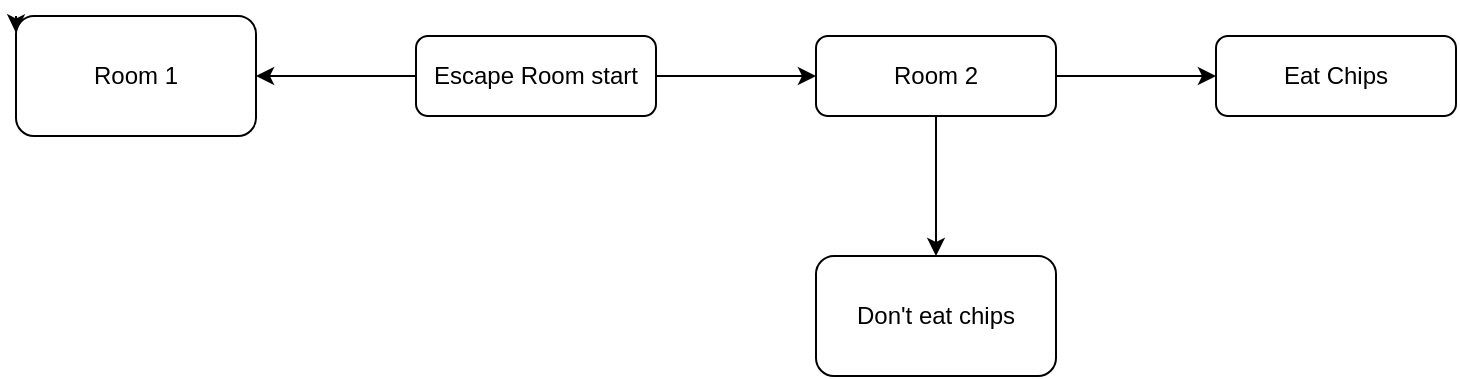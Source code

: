 <mxfile version="15.7.1" type="github">
  <diagram id="C5RBs43oDa-KdzZeNtuy" name="Page-1">
    <mxGraphModel dx="1695" dy="474" grid="1" gridSize="10" guides="1" tooltips="1" connect="1" arrows="1" fold="1" page="1" pageScale="1" pageWidth="827" pageHeight="1169" math="0" shadow="0">
      <root>
        <mxCell id="WIyWlLk6GJQsqaUBKTNV-0" />
        <mxCell id="WIyWlLk6GJQsqaUBKTNV-1" parent="WIyWlLk6GJQsqaUBKTNV-0" />
        <mxCell id="fnz_gpP_ahzdIGd_OYGO-3" value="" style="edgeStyle=orthogonalEdgeStyle;rounded=0;orthogonalLoop=1;jettySize=auto;html=1;" edge="1" parent="WIyWlLk6GJQsqaUBKTNV-1" source="WIyWlLk6GJQsqaUBKTNV-3" target="fnz_gpP_ahzdIGd_OYGO-2">
          <mxGeometry relative="1" as="geometry" />
        </mxCell>
        <mxCell id="fnz_gpP_ahzdIGd_OYGO-6" value="" style="edgeStyle=orthogonalEdgeStyle;rounded=0;orthogonalLoop=1;jettySize=auto;html=1;" edge="1" parent="WIyWlLk6GJQsqaUBKTNV-1" source="WIyWlLk6GJQsqaUBKTNV-3" target="fnz_gpP_ahzdIGd_OYGO-5">
          <mxGeometry relative="1" as="geometry" />
        </mxCell>
        <mxCell id="WIyWlLk6GJQsqaUBKTNV-3" value="Escape Room start" style="rounded=1;whiteSpace=wrap;html=1;fontSize=12;glass=0;strokeWidth=1;shadow=0;" parent="WIyWlLk6GJQsqaUBKTNV-1" vertex="1">
          <mxGeometry x="160" y="80" width="120" height="40" as="geometry" />
        </mxCell>
        <mxCell id="fnz_gpP_ahzdIGd_OYGO-2" value="Room 1" style="whiteSpace=wrap;html=1;rounded=1;shadow=0;strokeWidth=1;glass=0;" vertex="1" parent="WIyWlLk6GJQsqaUBKTNV-1">
          <mxGeometry x="-40" y="70" width="120" height="60" as="geometry" />
        </mxCell>
        <mxCell id="fnz_gpP_ahzdIGd_OYGO-10" value="" style="edgeStyle=orthogonalEdgeStyle;rounded=0;orthogonalLoop=1;jettySize=auto;html=1;" edge="1" parent="WIyWlLk6GJQsqaUBKTNV-1" source="fnz_gpP_ahzdIGd_OYGO-5" target="fnz_gpP_ahzdIGd_OYGO-9">
          <mxGeometry relative="1" as="geometry" />
        </mxCell>
        <mxCell id="fnz_gpP_ahzdIGd_OYGO-13" value="" style="edgeStyle=orthogonalEdgeStyle;rounded=0;orthogonalLoop=1;jettySize=auto;html=1;" edge="1" parent="WIyWlLk6GJQsqaUBKTNV-1" source="fnz_gpP_ahzdIGd_OYGO-5" target="fnz_gpP_ahzdIGd_OYGO-12">
          <mxGeometry relative="1" as="geometry" />
        </mxCell>
        <mxCell id="fnz_gpP_ahzdIGd_OYGO-5" value="Room 2" style="rounded=1;whiteSpace=wrap;html=1;fontSize=12;glass=0;strokeWidth=1;shadow=0;" vertex="1" parent="WIyWlLk6GJQsqaUBKTNV-1">
          <mxGeometry x="360" y="80" width="120" height="40" as="geometry" />
        </mxCell>
        <mxCell id="fnz_gpP_ahzdIGd_OYGO-7" style="edgeStyle=orthogonalEdgeStyle;rounded=0;orthogonalLoop=1;jettySize=auto;html=1;exitX=0;exitY=0;exitDx=0;exitDy=0;entryX=-0.001;entryY=0.137;entryDx=0;entryDy=0;entryPerimeter=0;" edge="1" parent="WIyWlLk6GJQsqaUBKTNV-1" source="fnz_gpP_ahzdIGd_OYGO-2" target="fnz_gpP_ahzdIGd_OYGO-2">
          <mxGeometry relative="1" as="geometry" />
        </mxCell>
        <mxCell id="fnz_gpP_ahzdIGd_OYGO-9" value="Eat Chips" style="rounded=1;whiteSpace=wrap;html=1;fontSize=12;glass=0;strokeWidth=1;shadow=0;" vertex="1" parent="WIyWlLk6GJQsqaUBKTNV-1">
          <mxGeometry x="560" y="80" width="120" height="40" as="geometry" />
        </mxCell>
        <mxCell id="fnz_gpP_ahzdIGd_OYGO-12" value="Don&#39;t eat chips" style="whiteSpace=wrap;html=1;rounded=1;shadow=0;strokeWidth=1;glass=0;" vertex="1" parent="WIyWlLk6GJQsqaUBKTNV-1">
          <mxGeometry x="360" y="190" width="120" height="60" as="geometry" />
        </mxCell>
      </root>
    </mxGraphModel>
  </diagram>
</mxfile>
